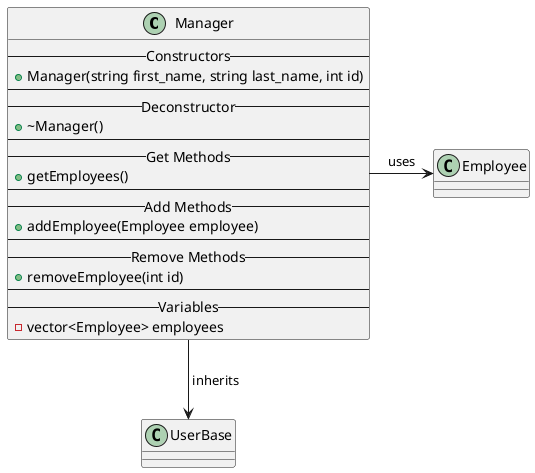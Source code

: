 @startuml
class Manager {
    --Constructors--
    +Manager(string first_name, string last_name, int id)
    ----
    --Deconstructor--
    +~Manager()
    ----
    --Get Methods--
    +getEmployees()
    ----
    --Add Methods--
    +addEmployee(Employee employee)
    ----
    --Remove Methods--
    +removeEmployee(int id)
    ----
    --Variables--
    -vector<Employee> employees
}

'Relationships
Manager -right-> Employee : uses
Manager -down-> UserBase : " inherits"
@enduml

